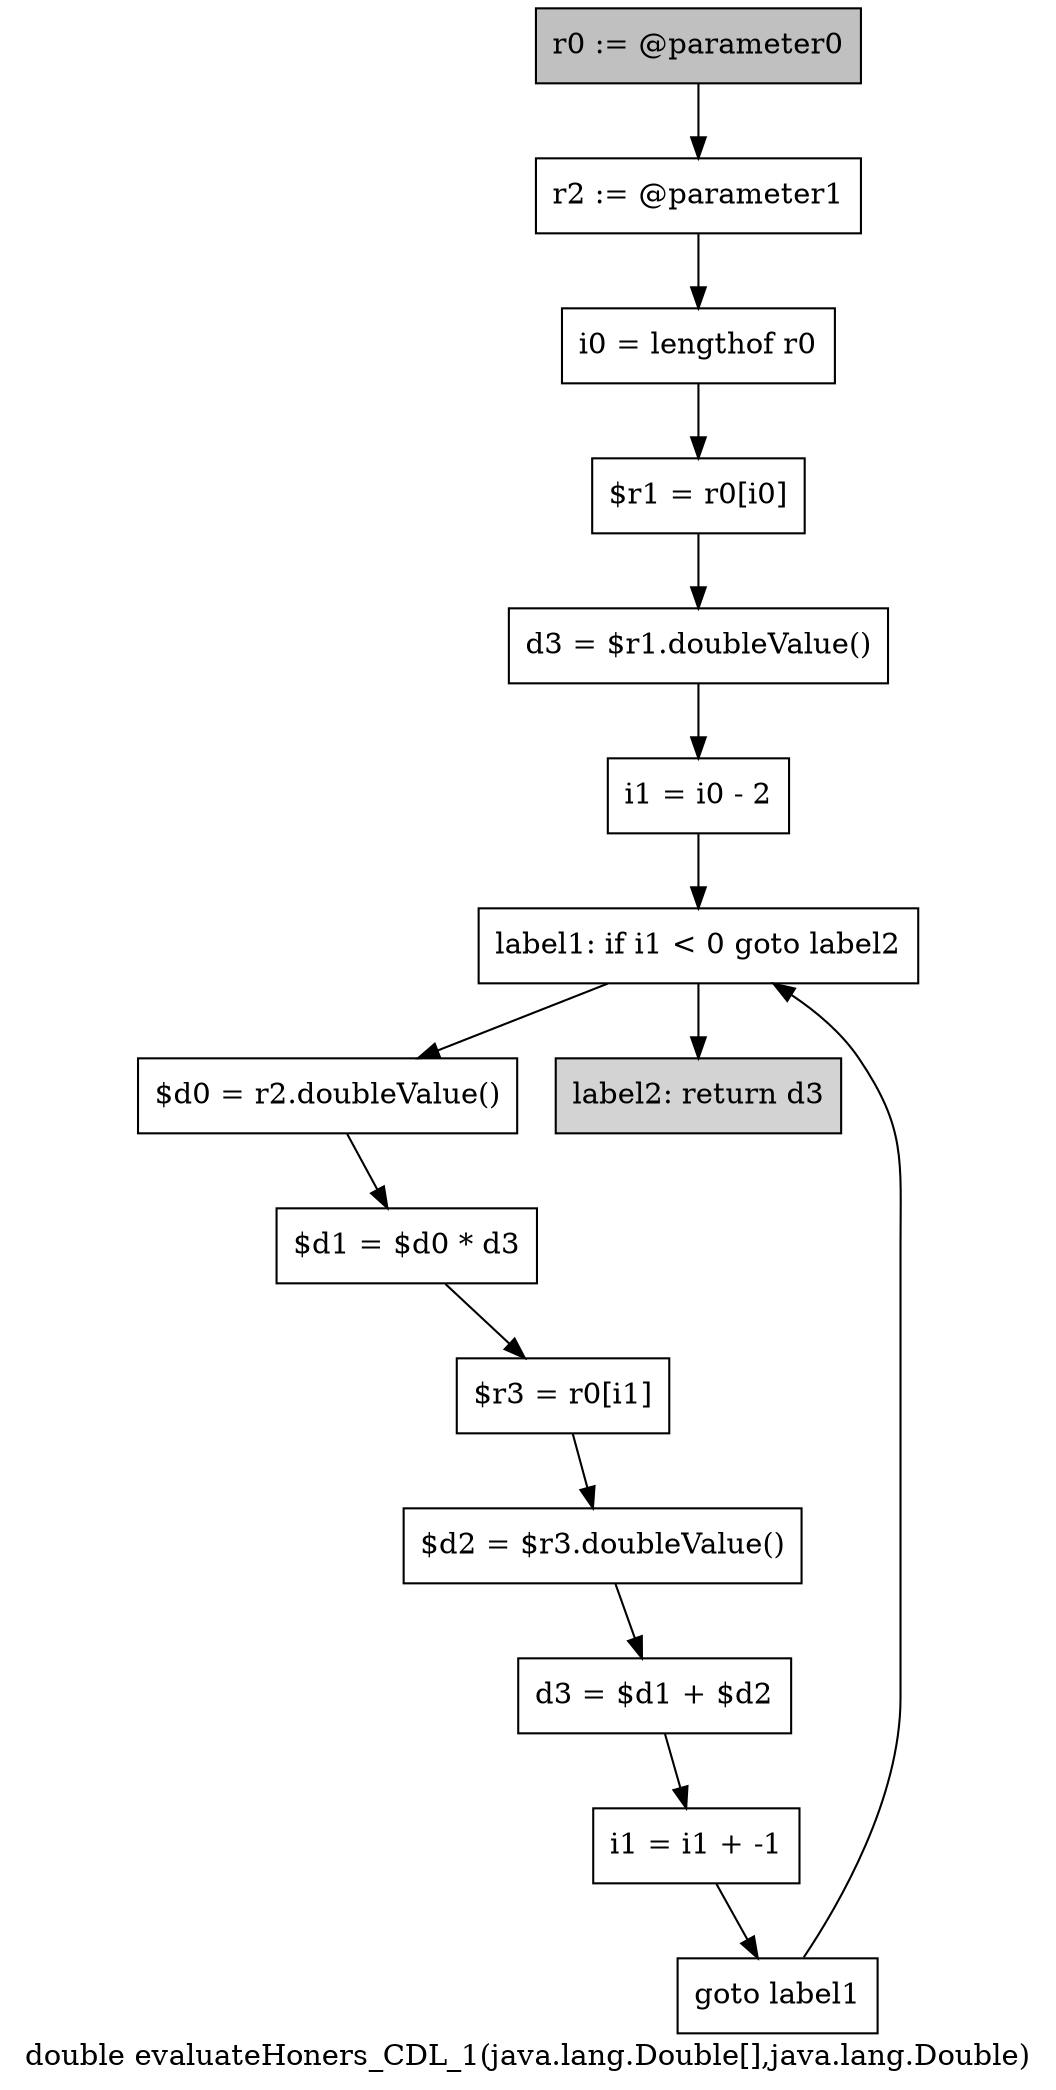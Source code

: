 digraph "double evaluateHoners_CDL_1(java.lang.Double[],java.lang.Double)" {
    label="double evaluateHoners_CDL_1(java.lang.Double[],java.lang.Double)";
    node [shape=box];
    "0" [style=filled,fillcolor=gray,label="r0 := @parameter0",];
    "1" [label="r2 := @parameter1",];
    "0"->"1";
    "2" [label="i0 = lengthof r0",];
    "1"->"2";
    "3" [label="$r1 = r0[i0]",];
    "2"->"3";
    "4" [label="d3 = $r1.doubleValue()",];
    "3"->"4";
    "5" [label="i1 = i0 - 2",];
    "4"->"5";
    "6" [label="label1: if i1 < 0 goto label2",];
    "5"->"6";
    "7" [label="$d0 = r2.doubleValue()",];
    "6"->"7";
    "14" [style=filled,fillcolor=lightgray,label="label2: return d3",];
    "6"->"14";
    "8" [label="$d1 = $d0 * d3",];
    "7"->"8";
    "9" [label="$r3 = r0[i1]",];
    "8"->"9";
    "10" [label="$d2 = $r3.doubleValue()",];
    "9"->"10";
    "11" [label="d3 = $d1 + $d2",];
    "10"->"11";
    "12" [label="i1 = i1 + -1",];
    "11"->"12";
    "13" [label="goto label1",];
    "12"->"13";
    "13"->"6";
}
